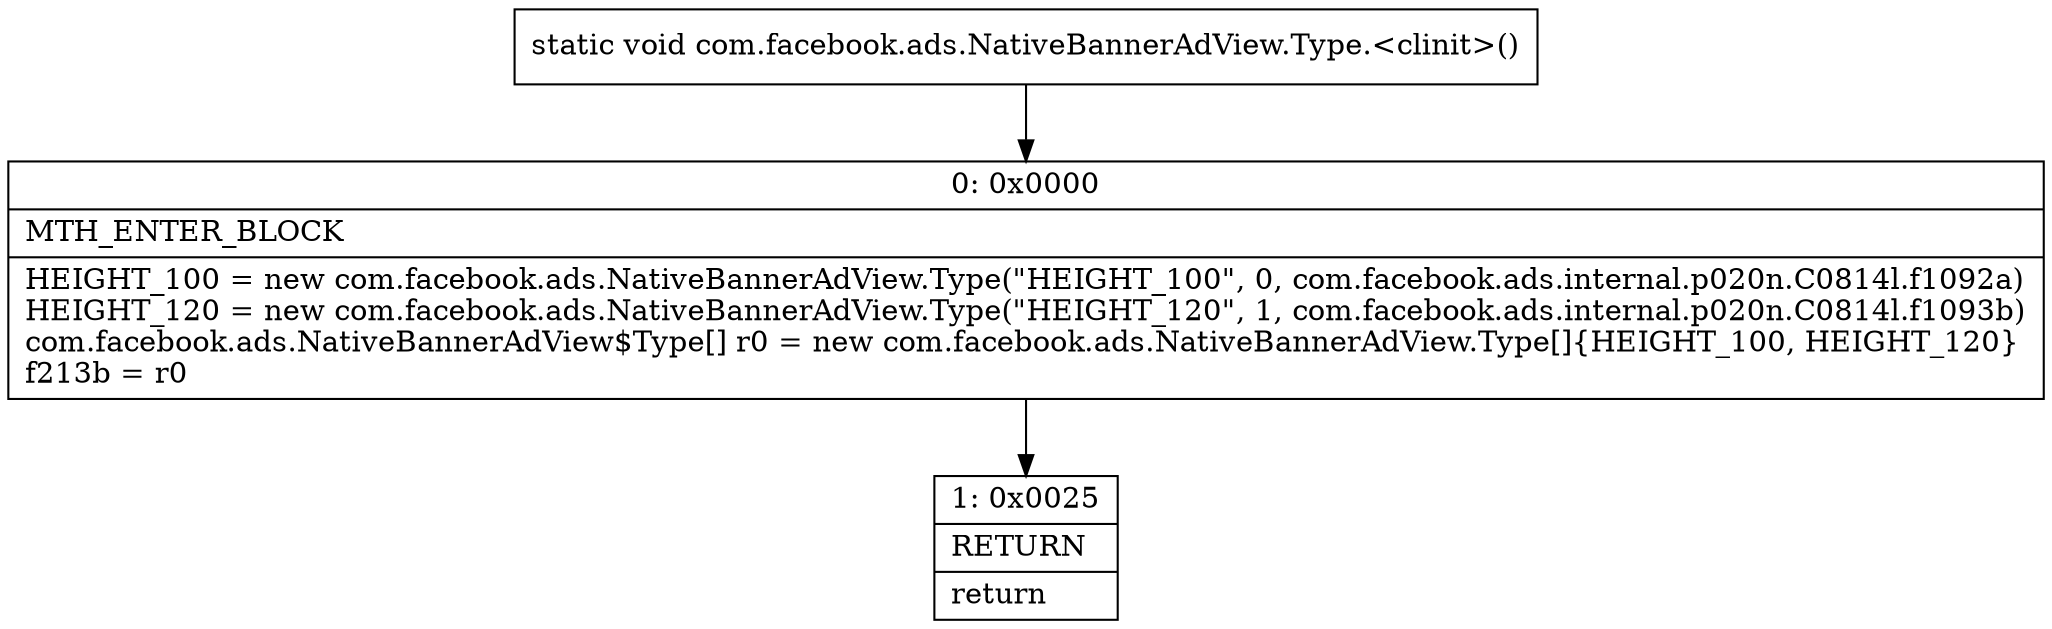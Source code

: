 digraph "CFG forcom.facebook.ads.NativeBannerAdView.Type.\<clinit\>()V" {
Node_0 [shape=record,label="{0\:\ 0x0000|MTH_ENTER_BLOCK\l|HEIGHT_100 = new com.facebook.ads.NativeBannerAdView.Type(\"HEIGHT_100\", 0, com.facebook.ads.internal.p020n.C0814l.f1092a)\lHEIGHT_120 = new com.facebook.ads.NativeBannerAdView.Type(\"HEIGHT_120\", 1, com.facebook.ads.internal.p020n.C0814l.f1093b)\lcom.facebook.ads.NativeBannerAdView$Type[] r0 = new com.facebook.ads.NativeBannerAdView.Type[]\{HEIGHT_100, HEIGHT_120\}\lf213b = r0\l}"];
Node_1 [shape=record,label="{1\:\ 0x0025|RETURN\l|return\l}"];
MethodNode[shape=record,label="{static void com.facebook.ads.NativeBannerAdView.Type.\<clinit\>() }"];
MethodNode -> Node_0;
Node_0 -> Node_1;
}


